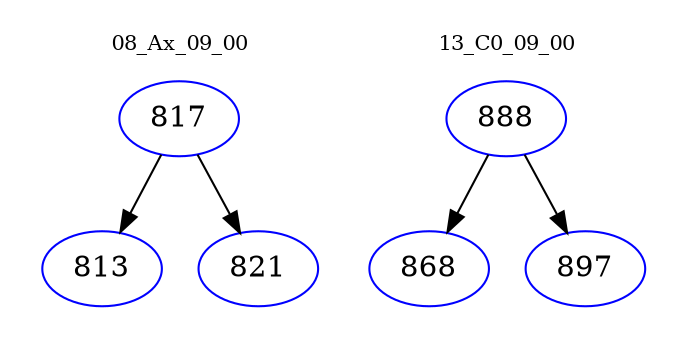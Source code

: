 digraph{
subgraph cluster_0 {
color = white
label = "08_Ax_09_00";
fontsize=10;
T0_817 [label="817", color="blue"]
T0_817 -> T0_813 [color="black"]
T0_813 [label="813", color="blue"]
T0_817 -> T0_821 [color="black"]
T0_821 [label="821", color="blue"]
}
subgraph cluster_1 {
color = white
label = "13_C0_09_00";
fontsize=10;
T1_888 [label="888", color="blue"]
T1_888 -> T1_868 [color="black"]
T1_868 [label="868", color="blue"]
T1_888 -> T1_897 [color="black"]
T1_897 [label="897", color="blue"]
}
}
